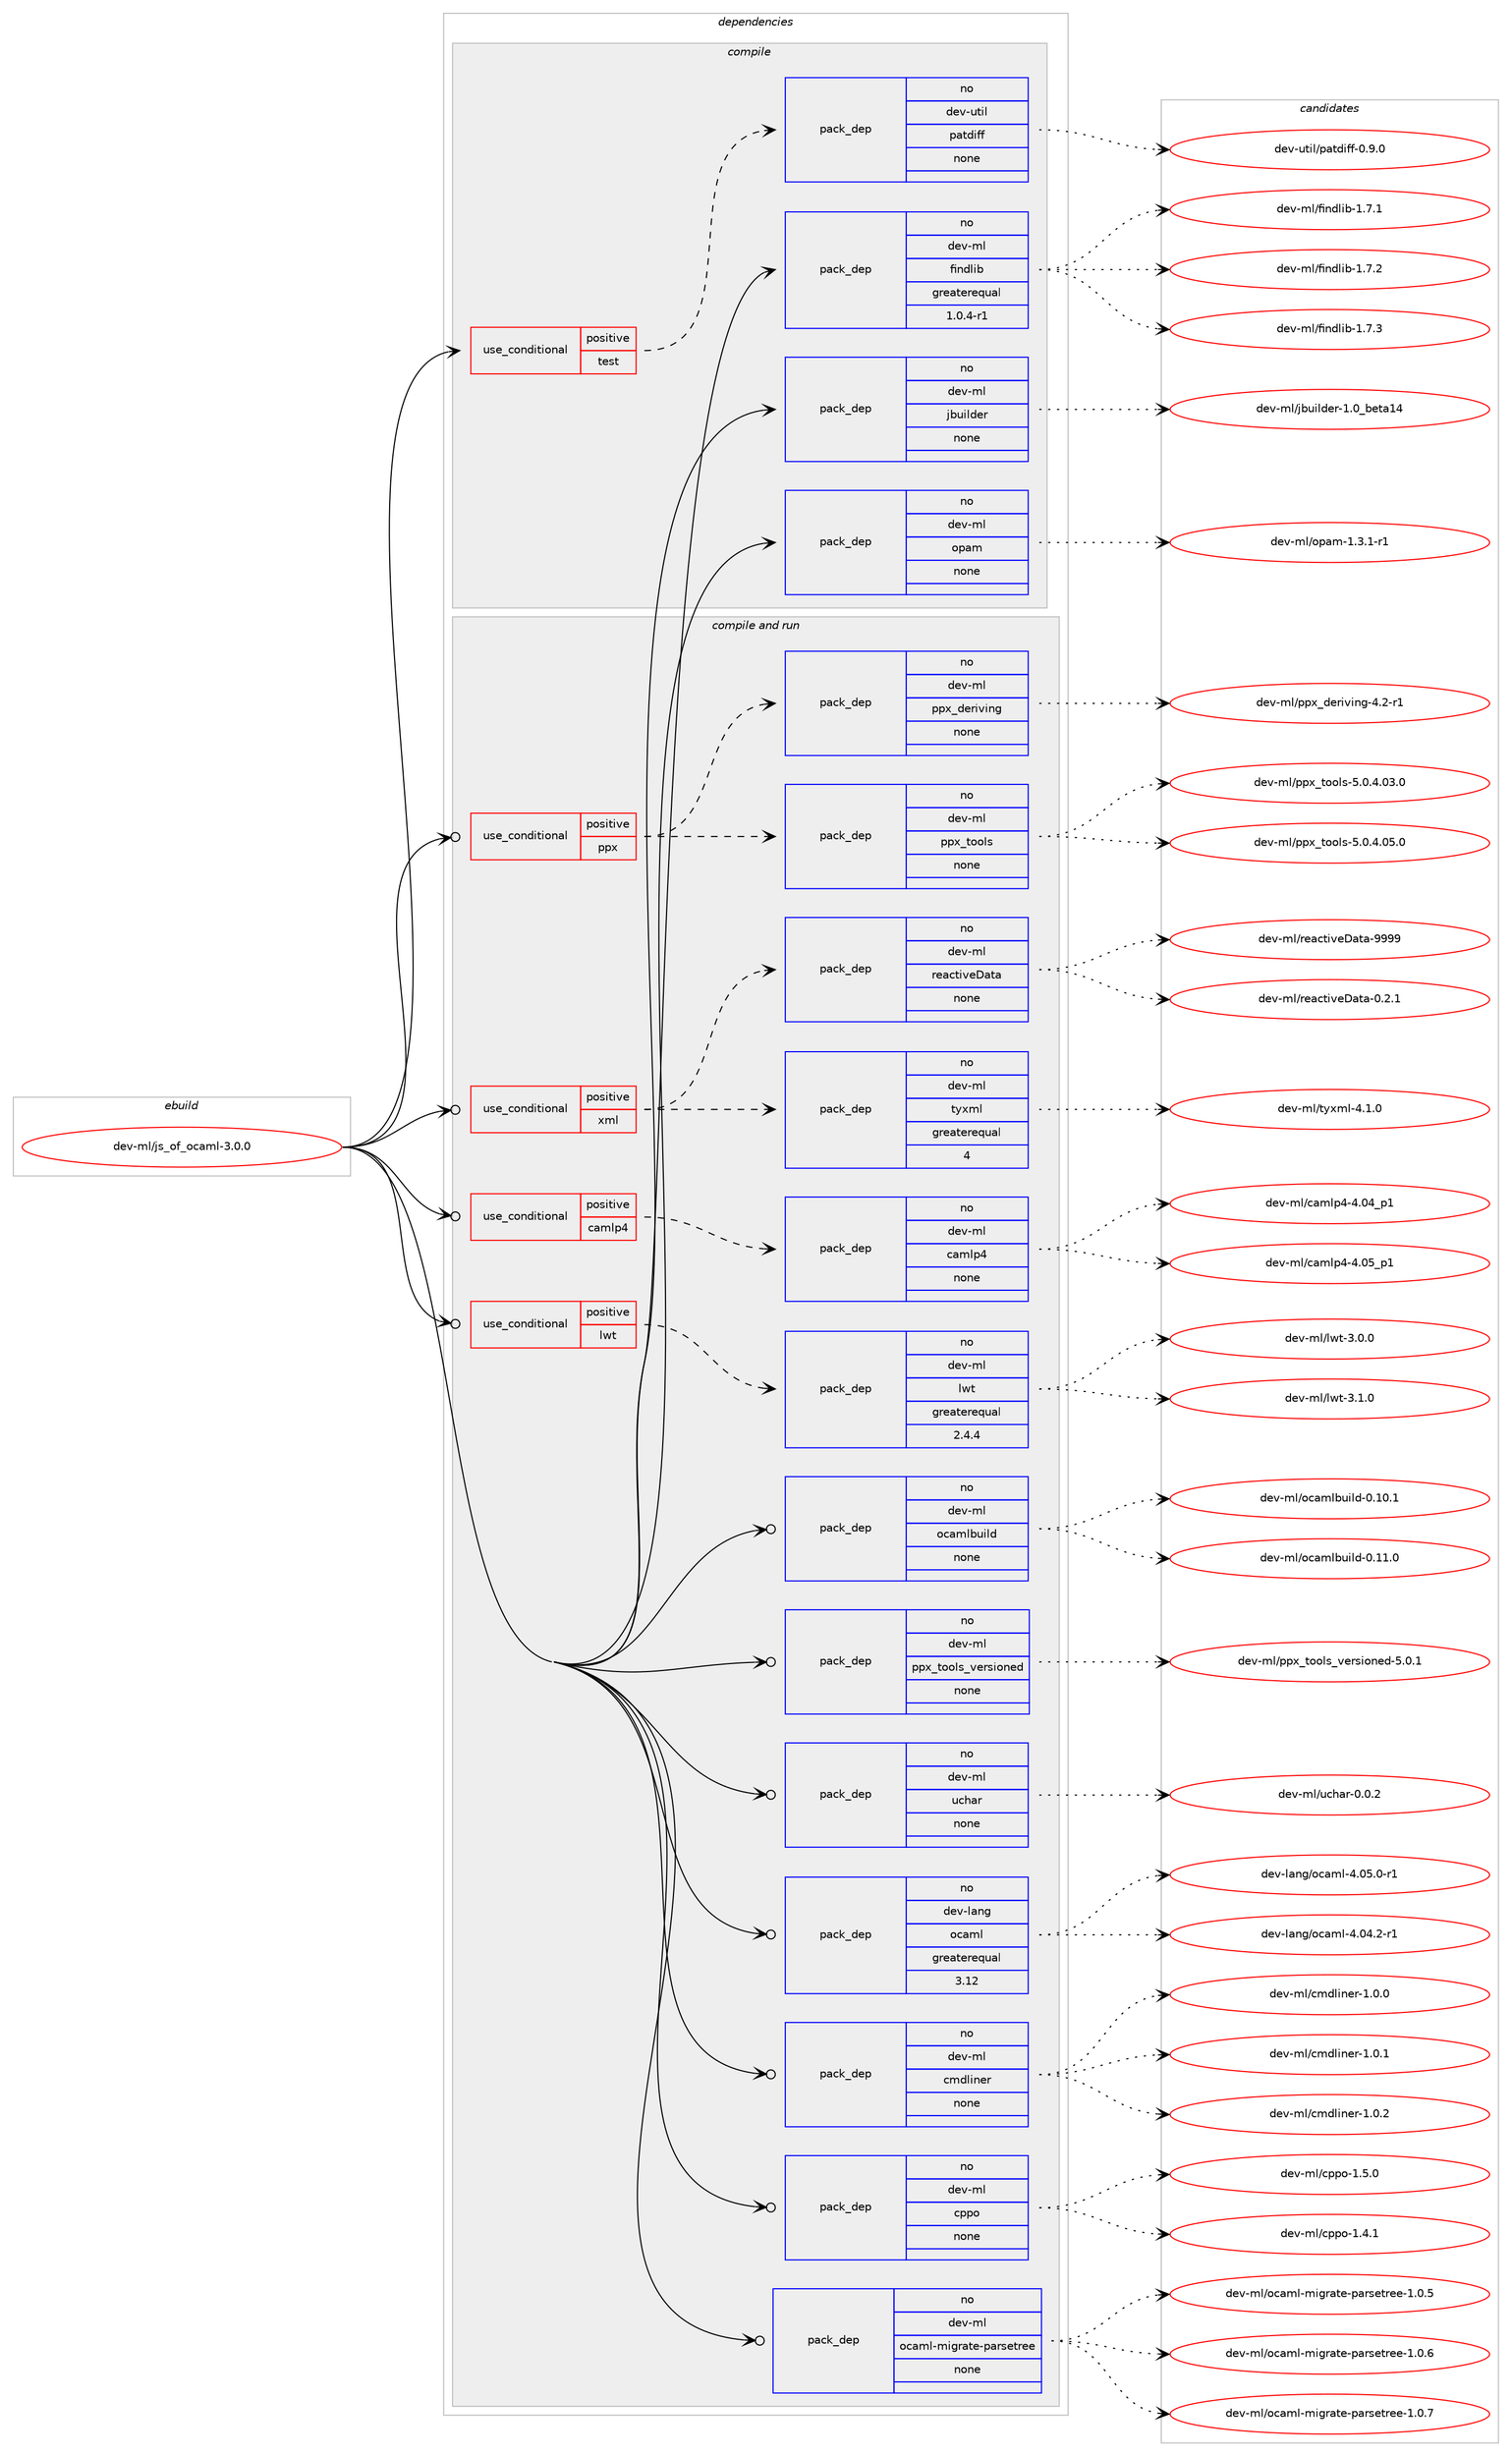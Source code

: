 digraph prolog {

# *************
# Graph options
# *************

newrank=true;
concentrate=true;
compound=true;
graph [rankdir=LR,fontname=Helvetica,fontsize=10,ranksep=1.5];#, ranksep=2.5, nodesep=0.2];
edge  [arrowhead=vee];
node  [fontname=Helvetica,fontsize=10];

# **********
# The ebuild
# **********

subgraph cluster_leftcol {
color=gray;
rank=same;
label=<<i>ebuild</i>>;
id [label="dev-ml/js_of_ocaml-3.0.0", color=red, width=4, href="../dev-ml/js_of_ocaml-3.0.0.svg"];
}

# ****************
# The dependencies
# ****************

subgraph cluster_midcol {
color=gray;
label=<<i>dependencies</i>>;
subgraph cluster_compile {
fillcolor="#eeeeee";
style=filled;
label=<<i>compile</i>>;
subgraph cond133085 {
dependency571487 [label=<<TABLE BORDER="0" CELLBORDER="1" CELLSPACING="0" CELLPADDING="4"><TR><TD ROWSPAN="3" CELLPADDING="10">use_conditional</TD></TR><TR><TD>positive</TD></TR><TR><TD>test</TD></TR></TABLE>>, shape=none, color=red];
subgraph pack426787 {
dependency571488 [label=<<TABLE BORDER="0" CELLBORDER="1" CELLSPACING="0" CELLPADDING="4" WIDTH="220"><TR><TD ROWSPAN="6" CELLPADDING="30">pack_dep</TD></TR><TR><TD WIDTH="110">no</TD></TR><TR><TD>dev-util</TD></TR><TR><TD>patdiff</TD></TR><TR><TD>none</TD></TR><TR><TD></TD></TR></TABLE>>, shape=none, color=blue];
}
dependency571487:e -> dependency571488:w [weight=20,style="dashed",arrowhead="vee"];
}
id:e -> dependency571487:w [weight=20,style="solid",arrowhead="vee"];
subgraph pack426788 {
dependency571489 [label=<<TABLE BORDER="0" CELLBORDER="1" CELLSPACING="0" CELLPADDING="4" WIDTH="220"><TR><TD ROWSPAN="6" CELLPADDING="30">pack_dep</TD></TR><TR><TD WIDTH="110">no</TD></TR><TR><TD>dev-ml</TD></TR><TR><TD>findlib</TD></TR><TR><TD>greaterequal</TD></TR><TR><TD>1.0.4-r1</TD></TR></TABLE>>, shape=none, color=blue];
}
id:e -> dependency571489:w [weight=20,style="solid",arrowhead="vee"];
subgraph pack426789 {
dependency571490 [label=<<TABLE BORDER="0" CELLBORDER="1" CELLSPACING="0" CELLPADDING="4" WIDTH="220"><TR><TD ROWSPAN="6" CELLPADDING="30">pack_dep</TD></TR><TR><TD WIDTH="110">no</TD></TR><TR><TD>dev-ml</TD></TR><TR><TD>jbuilder</TD></TR><TR><TD>none</TD></TR><TR><TD></TD></TR></TABLE>>, shape=none, color=blue];
}
id:e -> dependency571490:w [weight=20,style="solid",arrowhead="vee"];
subgraph pack426790 {
dependency571491 [label=<<TABLE BORDER="0" CELLBORDER="1" CELLSPACING="0" CELLPADDING="4" WIDTH="220"><TR><TD ROWSPAN="6" CELLPADDING="30">pack_dep</TD></TR><TR><TD WIDTH="110">no</TD></TR><TR><TD>dev-ml</TD></TR><TR><TD>opam</TD></TR><TR><TD>none</TD></TR><TR><TD></TD></TR></TABLE>>, shape=none, color=blue];
}
id:e -> dependency571491:w [weight=20,style="solid",arrowhead="vee"];
}
subgraph cluster_compileandrun {
fillcolor="#eeeeee";
style=filled;
label=<<i>compile and run</i>>;
subgraph cond133086 {
dependency571492 [label=<<TABLE BORDER="0" CELLBORDER="1" CELLSPACING="0" CELLPADDING="4"><TR><TD ROWSPAN="3" CELLPADDING="10">use_conditional</TD></TR><TR><TD>positive</TD></TR><TR><TD>camlp4</TD></TR></TABLE>>, shape=none, color=red];
subgraph pack426791 {
dependency571493 [label=<<TABLE BORDER="0" CELLBORDER="1" CELLSPACING="0" CELLPADDING="4" WIDTH="220"><TR><TD ROWSPAN="6" CELLPADDING="30">pack_dep</TD></TR><TR><TD WIDTH="110">no</TD></TR><TR><TD>dev-ml</TD></TR><TR><TD>camlp4</TD></TR><TR><TD>none</TD></TR><TR><TD></TD></TR></TABLE>>, shape=none, color=blue];
}
dependency571492:e -> dependency571493:w [weight=20,style="dashed",arrowhead="vee"];
}
id:e -> dependency571492:w [weight=20,style="solid",arrowhead="odotvee"];
subgraph cond133087 {
dependency571494 [label=<<TABLE BORDER="0" CELLBORDER="1" CELLSPACING="0" CELLPADDING="4"><TR><TD ROWSPAN="3" CELLPADDING="10">use_conditional</TD></TR><TR><TD>positive</TD></TR><TR><TD>lwt</TD></TR></TABLE>>, shape=none, color=red];
subgraph pack426792 {
dependency571495 [label=<<TABLE BORDER="0" CELLBORDER="1" CELLSPACING="0" CELLPADDING="4" WIDTH="220"><TR><TD ROWSPAN="6" CELLPADDING="30">pack_dep</TD></TR><TR><TD WIDTH="110">no</TD></TR><TR><TD>dev-ml</TD></TR><TR><TD>lwt</TD></TR><TR><TD>greaterequal</TD></TR><TR><TD>2.4.4</TD></TR></TABLE>>, shape=none, color=blue];
}
dependency571494:e -> dependency571495:w [weight=20,style="dashed",arrowhead="vee"];
}
id:e -> dependency571494:w [weight=20,style="solid",arrowhead="odotvee"];
subgraph cond133088 {
dependency571496 [label=<<TABLE BORDER="0" CELLBORDER="1" CELLSPACING="0" CELLPADDING="4"><TR><TD ROWSPAN="3" CELLPADDING="10">use_conditional</TD></TR><TR><TD>positive</TD></TR><TR><TD>ppx</TD></TR></TABLE>>, shape=none, color=red];
subgraph pack426793 {
dependency571497 [label=<<TABLE BORDER="0" CELLBORDER="1" CELLSPACING="0" CELLPADDING="4" WIDTH="220"><TR><TD ROWSPAN="6" CELLPADDING="30">pack_dep</TD></TR><TR><TD WIDTH="110">no</TD></TR><TR><TD>dev-ml</TD></TR><TR><TD>ppx_tools</TD></TR><TR><TD>none</TD></TR><TR><TD></TD></TR></TABLE>>, shape=none, color=blue];
}
dependency571496:e -> dependency571497:w [weight=20,style="dashed",arrowhead="vee"];
subgraph pack426794 {
dependency571498 [label=<<TABLE BORDER="0" CELLBORDER="1" CELLSPACING="0" CELLPADDING="4" WIDTH="220"><TR><TD ROWSPAN="6" CELLPADDING="30">pack_dep</TD></TR><TR><TD WIDTH="110">no</TD></TR><TR><TD>dev-ml</TD></TR><TR><TD>ppx_deriving</TD></TR><TR><TD>none</TD></TR><TR><TD></TD></TR></TABLE>>, shape=none, color=blue];
}
dependency571496:e -> dependency571498:w [weight=20,style="dashed",arrowhead="vee"];
}
id:e -> dependency571496:w [weight=20,style="solid",arrowhead="odotvee"];
subgraph cond133089 {
dependency571499 [label=<<TABLE BORDER="0" CELLBORDER="1" CELLSPACING="0" CELLPADDING="4"><TR><TD ROWSPAN="3" CELLPADDING="10">use_conditional</TD></TR><TR><TD>positive</TD></TR><TR><TD>xml</TD></TR></TABLE>>, shape=none, color=red];
subgraph pack426795 {
dependency571500 [label=<<TABLE BORDER="0" CELLBORDER="1" CELLSPACING="0" CELLPADDING="4" WIDTH="220"><TR><TD ROWSPAN="6" CELLPADDING="30">pack_dep</TD></TR><TR><TD WIDTH="110">no</TD></TR><TR><TD>dev-ml</TD></TR><TR><TD>tyxml</TD></TR><TR><TD>greaterequal</TD></TR><TR><TD>4</TD></TR></TABLE>>, shape=none, color=blue];
}
dependency571499:e -> dependency571500:w [weight=20,style="dashed",arrowhead="vee"];
subgraph pack426796 {
dependency571501 [label=<<TABLE BORDER="0" CELLBORDER="1" CELLSPACING="0" CELLPADDING="4" WIDTH="220"><TR><TD ROWSPAN="6" CELLPADDING="30">pack_dep</TD></TR><TR><TD WIDTH="110">no</TD></TR><TR><TD>dev-ml</TD></TR><TR><TD>reactiveData</TD></TR><TR><TD>none</TD></TR><TR><TD></TD></TR></TABLE>>, shape=none, color=blue];
}
dependency571499:e -> dependency571501:w [weight=20,style="dashed",arrowhead="vee"];
}
id:e -> dependency571499:w [weight=20,style="solid",arrowhead="odotvee"];
subgraph pack426797 {
dependency571502 [label=<<TABLE BORDER="0" CELLBORDER="1" CELLSPACING="0" CELLPADDING="4" WIDTH="220"><TR><TD ROWSPAN="6" CELLPADDING="30">pack_dep</TD></TR><TR><TD WIDTH="110">no</TD></TR><TR><TD>dev-lang</TD></TR><TR><TD>ocaml</TD></TR><TR><TD>greaterequal</TD></TR><TR><TD>3.12</TD></TR></TABLE>>, shape=none, color=blue];
}
id:e -> dependency571502:w [weight=20,style="solid",arrowhead="odotvee"];
subgraph pack426798 {
dependency571503 [label=<<TABLE BORDER="0" CELLBORDER="1" CELLSPACING="0" CELLPADDING="4" WIDTH="220"><TR><TD ROWSPAN="6" CELLPADDING="30">pack_dep</TD></TR><TR><TD WIDTH="110">no</TD></TR><TR><TD>dev-ml</TD></TR><TR><TD>cmdliner</TD></TR><TR><TD>none</TD></TR><TR><TD></TD></TR></TABLE>>, shape=none, color=blue];
}
id:e -> dependency571503:w [weight=20,style="solid",arrowhead="odotvee"];
subgraph pack426799 {
dependency571504 [label=<<TABLE BORDER="0" CELLBORDER="1" CELLSPACING="0" CELLPADDING="4" WIDTH="220"><TR><TD ROWSPAN="6" CELLPADDING="30">pack_dep</TD></TR><TR><TD WIDTH="110">no</TD></TR><TR><TD>dev-ml</TD></TR><TR><TD>cppo</TD></TR><TR><TD>none</TD></TR><TR><TD></TD></TR></TABLE>>, shape=none, color=blue];
}
id:e -> dependency571504:w [weight=20,style="solid",arrowhead="odotvee"];
subgraph pack426800 {
dependency571505 [label=<<TABLE BORDER="0" CELLBORDER="1" CELLSPACING="0" CELLPADDING="4" WIDTH="220"><TR><TD ROWSPAN="6" CELLPADDING="30">pack_dep</TD></TR><TR><TD WIDTH="110">no</TD></TR><TR><TD>dev-ml</TD></TR><TR><TD>ocaml-migrate-parsetree</TD></TR><TR><TD>none</TD></TR><TR><TD></TD></TR></TABLE>>, shape=none, color=blue];
}
id:e -> dependency571505:w [weight=20,style="solid",arrowhead="odotvee"];
subgraph pack426801 {
dependency571506 [label=<<TABLE BORDER="0" CELLBORDER="1" CELLSPACING="0" CELLPADDING="4" WIDTH="220"><TR><TD ROWSPAN="6" CELLPADDING="30">pack_dep</TD></TR><TR><TD WIDTH="110">no</TD></TR><TR><TD>dev-ml</TD></TR><TR><TD>ocamlbuild</TD></TR><TR><TD>none</TD></TR><TR><TD></TD></TR></TABLE>>, shape=none, color=blue];
}
id:e -> dependency571506:w [weight=20,style="solid",arrowhead="odotvee"];
subgraph pack426802 {
dependency571507 [label=<<TABLE BORDER="0" CELLBORDER="1" CELLSPACING="0" CELLPADDING="4" WIDTH="220"><TR><TD ROWSPAN="6" CELLPADDING="30">pack_dep</TD></TR><TR><TD WIDTH="110">no</TD></TR><TR><TD>dev-ml</TD></TR><TR><TD>ppx_tools_versioned</TD></TR><TR><TD>none</TD></TR><TR><TD></TD></TR></TABLE>>, shape=none, color=blue];
}
id:e -> dependency571507:w [weight=20,style="solid",arrowhead="odotvee"];
subgraph pack426803 {
dependency571508 [label=<<TABLE BORDER="0" CELLBORDER="1" CELLSPACING="0" CELLPADDING="4" WIDTH="220"><TR><TD ROWSPAN="6" CELLPADDING="30">pack_dep</TD></TR><TR><TD WIDTH="110">no</TD></TR><TR><TD>dev-ml</TD></TR><TR><TD>uchar</TD></TR><TR><TD>none</TD></TR><TR><TD></TD></TR></TABLE>>, shape=none, color=blue];
}
id:e -> dependency571508:w [weight=20,style="solid",arrowhead="odotvee"];
}
subgraph cluster_run {
fillcolor="#eeeeee";
style=filled;
label=<<i>run</i>>;
}
}

# **************
# The candidates
# **************

subgraph cluster_choices {
rank=same;
color=gray;
label=<<i>candidates</i>>;

subgraph choice426787 {
color=black;
nodesep=1;
choice100101118451171161051084711297116100105102102454846574648 [label="dev-util/patdiff-0.9.0", color=red, width=4,href="../dev-util/patdiff-0.9.0.svg"];
dependency571488:e -> choice100101118451171161051084711297116100105102102454846574648:w [style=dotted,weight="100"];
}
subgraph choice426788 {
color=black;
nodesep=1;
choice100101118451091084710210511010010810598454946554649 [label="dev-ml/findlib-1.7.1", color=red, width=4,href="../dev-ml/findlib-1.7.1.svg"];
choice100101118451091084710210511010010810598454946554650 [label="dev-ml/findlib-1.7.2", color=red, width=4,href="../dev-ml/findlib-1.7.2.svg"];
choice100101118451091084710210511010010810598454946554651 [label="dev-ml/findlib-1.7.3", color=red, width=4,href="../dev-ml/findlib-1.7.3.svg"];
dependency571489:e -> choice100101118451091084710210511010010810598454946554649:w [style=dotted,weight="100"];
dependency571489:e -> choice100101118451091084710210511010010810598454946554650:w [style=dotted,weight="100"];
dependency571489:e -> choice100101118451091084710210511010010810598454946554651:w [style=dotted,weight="100"];
}
subgraph choice426789 {
color=black;
nodesep=1;
choice100101118451091084710698117105108100101114454946489598101116974952 [label="dev-ml/jbuilder-1.0_beta14", color=red, width=4,href="../dev-ml/jbuilder-1.0_beta14.svg"];
dependency571490:e -> choice100101118451091084710698117105108100101114454946489598101116974952:w [style=dotted,weight="100"];
}
subgraph choice426790 {
color=black;
nodesep=1;
choice1001011184510910847111112971094549465146494511449 [label="dev-ml/opam-1.3.1-r1", color=red, width=4,href="../dev-ml/opam-1.3.1-r1.svg"];
dependency571491:e -> choice1001011184510910847111112971094549465146494511449:w [style=dotted,weight="100"];
}
subgraph choice426791 {
color=black;
nodesep=1;
choice100101118451091084799971091081125245524648529511249 [label="dev-ml/camlp4-4.04_p1", color=red, width=4,href="../dev-ml/camlp4-4.04_p1.svg"];
choice100101118451091084799971091081125245524648539511249 [label="dev-ml/camlp4-4.05_p1", color=red, width=4,href="../dev-ml/camlp4-4.05_p1.svg"];
dependency571493:e -> choice100101118451091084799971091081125245524648529511249:w [style=dotted,weight="100"];
dependency571493:e -> choice100101118451091084799971091081125245524648539511249:w [style=dotted,weight="100"];
}
subgraph choice426792 {
color=black;
nodesep=1;
choice1001011184510910847108119116455146484648 [label="dev-ml/lwt-3.0.0", color=red, width=4,href="../dev-ml/lwt-3.0.0.svg"];
choice1001011184510910847108119116455146494648 [label="dev-ml/lwt-3.1.0", color=red, width=4,href="../dev-ml/lwt-3.1.0.svg"];
dependency571495:e -> choice1001011184510910847108119116455146484648:w [style=dotted,weight="100"];
dependency571495:e -> choice1001011184510910847108119116455146494648:w [style=dotted,weight="100"];
}
subgraph choice426793 {
color=black;
nodesep=1;
choice1001011184510910847112112120951161111111081154553464846524648514648 [label="dev-ml/ppx_tools-5.0.4.03.0", color=red, width=4,href="../dev-ml/ppx_tools-5.0.4.03.0.svg"];
choice1001011184510910847112112120951161111111081154553464846524648534648 [label="dev-ml/ppx_tools-5.0.4.05.0", color=red, width=4,href="../dev-ml/ppx_tools-5.0.4.05.0.svg"];
dependency571497:e -> choice1001011184510910847112112120951161111111081154553464846524648514648:w [style=dotted,weight="100"];
dependency571497:e -> choice1001011184510910847112112120951161111111081154553464846524648534648:w [style=dotted,weight="100"];
}
subgraph choice426794 {
color=black;
nodesep=1;
choice100101118451091084711211212095100101114105118105110103455246504511449 [label="dev-ml/ppx_deriving-4.2-r1", color=red, width=4,href="../dev-ml/ppx_deriving-4.2-r1.svg"];
dependency571498:e -> choice100101118451091084711211212095100101114105118105110103455246504511449:w [style=dotted,weight="100"];
}
subgraph choice426795 {
color=black;
nodesep=1;
choice1001011184510910847116121120109108455246494648 [label="dev-ml/tyxml-4.1.0", color=red, width=4,href="../dev-ml/tyxml-4.1.0.svg"];
dependency571500:e -> choice1001011184510910847116121120109108455246494648:w [style=dotted,weight="100"];
}
subgraph choice426796 {
color=black;
nodesep=1;
choice10010111845109108471141019799116105118101689711697454846504649 [label="dev-ml/reactiveData-0.2.1", color=red, width=4,href="../dev-ml/reactiveData-0.2.1.svg"];
choice100101118451091084711410197991161051181016897116974557575757 [label="dev-ml/reactiveData-9999", color=red, width=4,href="../dev-ml/reactiveData-9999.svg"];
dependency571501:e -> choice10010111845109108471141019799116105118101689711697454846504649:w [style=dotted,weight="100"];
dependency571501:e -> choice100101118451091084711410197991161051181016897116974557575757:w [style=dotted,weight="100"];
}
subgraph choice426797 {
color=black;
nodesep=1;
choice1001011184510897110103471119997109108455246485246504511449 [label="dev-lang/ocaml-4.04.2-r1", color=red, width=4,href="../dev-lang/ocaml-4.04.2-r1.svg"];
choice1001011184510897110103471119997109108455246485346484511449 [label="dev-lang/ocaml-4.05.0-r1", color=red, width=4,href="../dev-lang/ocaml-4.05.0-r1.svg"];
dependency571502:e -> choice1001011184510897110103471119997109108455246485246504511449:w [style=dotted,weight="100"];
dependency571502:e -> choice1001011184510897110103471119997109108455246485346484511449:w [style=dotted,weight="100"];
}
subgraph choice426798 {
color=black;
nodesep=1;
choice100101118451091084799109100108105110101114454946484648 [label="dev-ml/cmdliner-1.0.0", color=red, width=4,href="../dev-ml/cmdliner-1.0.0.svg"];
choice100101118451091084799109100108105110101114454946484649 [label="dev-ml/cmdliner-1.0.1", color=red, width=4,href="../dev-ml/cmdliner-1.0.1.svg"];
choice100101118451091084799109100108105110101114454946484650 [label="dev-ml/cmdliner-1.0.2", color=red, width=4,href="../dev-ml/cmdliner-1.0.2.svg"];
dependency571503:e -> choice100101118451091084799109100108105110101114454946484648:w [style=dotted,weight="100"];
dependency571503:e -> choice100101118451091084799109100108105110101114454946484649:w [style=dotted,weight="100"];
dependency571503:e -> choice100101118451091084799109100108105110101114454946484650:w [style=dotted,weight="100"];
}
subgraph choice426799 {
color=black;
nodesep=1;
choice100101118451091084799112112111454946524649 [label="dev-ml/cppo-1.4.1", color=red, width=4,href="../dev-ml/cppo-1.4.1.svg"];
choice100101118451091084799112112111454946534648 [label="dev-ml/cppo-1.5.0", color=red, width=4,href="../dev-ml/cppo-1.5.0.svg"];
dependency571504:e -> choice100101118451091084799112112111454946524649:w [style=dotted,weight="100"];
dependency571504:e -> choice100101118451091084799112112111454946534648:w [style=dotted,weight="100"];
}
subgraph choice426800 {
color=black;
nodesep=1;
choice1001011184510910847111999710910845109105103114971161014511297114115101116114101101454946484653 [label="dev-ml/ocaml-migrate-parsetree-1.0.5", color=red, width=4,href="../dev-ml/ocaml-migrate-parsetree-1.0.5.svg"];
choice1001011184510910847111999710910845109105103114971161014511297114115101116114101101454946484654 [label="dev-ml/ocaml-migrate-parsetree-1.0.6", color=red, width=4,href="../dev-ml/ocaml-migrate-parsetree-1.0.6.svg"];
choice1001011184510910847111999710910845109105103114971161014511297114115101116114101101454946484655 [label="dev-ml/ocaml-migrate-parsetree-1.0.7", color=red, width=4,href="../dev-ml/ocaml-migrate-parsetree-1.0.7.svg"];
dependency571505:e -> choice1001011184510910847111999710910845109105103114971161014511297114115101116114101101454946484653:w [style=dotted,weight="100"];
dependency571505:e -> choice1001011184510910847111999710910845109105103114971161014511297114115101116114101101454946484654:w [style=dotted,weight="100"];
dependency571505:e -> choice1001011184510910847111999710910845109105103114971161014511297114115101116114101101454946484655:w [style=dotted,weight="100"];
}
subgraph choice426801 {
color=black;
nodesep=1;
choice100101118451091084711199971091089811710510810045484649484649 [label="dev-ml/ocamlbuild-0.10.1", color=red, width=4,href="../dev-ml/ocamlbuild-0.10.1.svg"];
choice100101118451091084711199971091089811710510810045484649494648 [label="dev-ml/ocamlbuild-0.11.0", color=red, width=4,href="../dev-ml/ocamlbuild-0.11.0.svg"];
dependency571506:e -> choice100101118451091084711199971091089811710510810045484649484649:w [style=dotted,weight="100"];
dependency571506:e -> choice100101118451091084711199971091089811710510810045484649494648:w [style=dotted,weight="100"];
}
subgraph choice426802 {
color=black;
nodesep=1;
choice10010111845109108471121121209511611111110811595118101114115105111110101100455346484649 [label="dev-ml/ppx_tools_versioned-5.0.1", color=red, width=4,href="../dev-ml/ppx_tools_versioned-5.0.1.svg"];
dependency571507:e -> choice10010111845109108471121121209511611111110811595118101114115105111110101100455346484649:w [style=dotted,weight="100"];
}
subgraph choice426803 {
color=black;
nodesep=1;
choice10010111845109108471179910497114454846484650 [label="dev-ml/uchar-0.0.2", color=red, width=4,href="../dev-ml/uchar-0.0.2.svg"];
dependency571508:e -> choice10010111845109108471179910497114454846484650:w [style=dotted,weight="100"];
}
}

}
